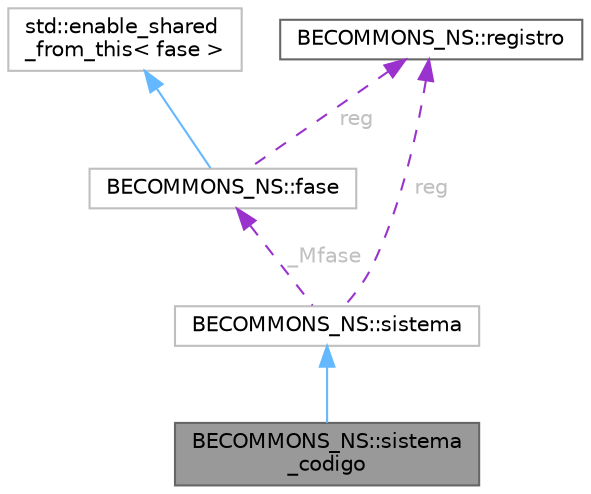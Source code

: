 digraph "BECOMMONS_NS::sistema_codigo"
{
 // LATEX_PDF_SIZE
  bgcolor="transparent";
  edge [fontname=Helvetica,fontsize=10,labelfontname=Helvetica,labelfontsize=10];
  node [fontname=Helvetica,fontsize=10,shape=box,height=0.2,width=0.4];
  Node1 [id="Node000001",label="BECOMMONS_NS::sistema\l_codigo",height=0.2,width=0.4,color="gray40", fillcolor="grey60", style="filled", fontcolor="black",tooltip=" "];
  Node2 -> Node1 [id="edge1_Node000001_Node000002",dir="back",color="steelblue1",style="solid",tooltip=" "];
  Node2 [id="Node000002",label="BECOMMONS_NS::sistema",height=0.2,width=0.4,color="grey75", fillcolor="white", style="filled",URL="$classBECOMMONS__NS_1_1sistema.html",tooltip=" "];
  Node3 -> Node2 [id="edge2_Node000002_Node000003",dir="back",color="darkorchid3",style="dashed",tooltip=" ",label=" _Mfase",fontcolor="grey" ];
  Node3 [id="Node000003",label="BECOMMONS_NS::fase",height=0.2,width=0.4,color="grey75", fillcolor="white", style="filled",URL="$structBECOMMONS__NS_1_1fase.html",tooltip=" "];
  Node4 -> Node3 [id="edge3_Node000003_Node000004",dir="back",color="steelblue1",style="solid",tooltip=" "];
  Node4 [id="Node000004",label="std::enable_shared\l_from_this\< fase \>",height=0.2,width=0.4,color="grey75", fillcolor="white", style="filled",tooltip=" "];
  Node5 -> Node3 [id="edge4_Node000003_Node000005",dir="back",color="darkorchid3",style="dashed",tooltip=" ",label=" reg",fontcolor="grey" ];
  Node5 [id="Node000005",label="BECOMMONS_NS::registro",height=0.2,width=0.4,color="gray40", fillcolor="white", style="filled",URL="$structBECOMMONS__NS_1_1registro.html",tooltip="gerencia as entidades"];
  Node5 -> Node2 [id="edge5_Node000002_Node000005",dir="back",color="darkorchid3",style="dashed",tooltip=" ",label=" reg",fontcolor="grey" ];
}

